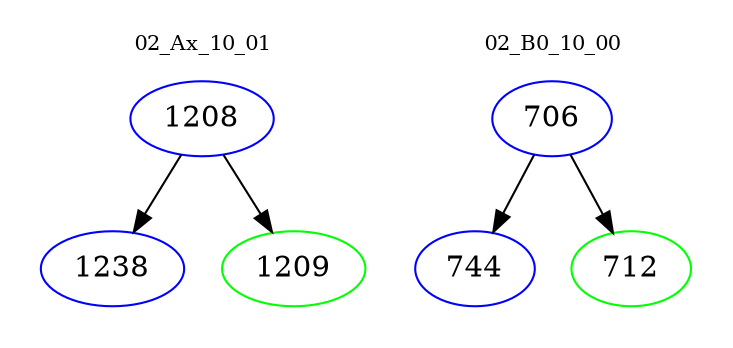 digraph{
subgraph cluster_0 {
color = white
label = "02_Ax_10_01";
fontsize=10;
T0_1208 [label="1208", color="blue"]
T0_1208 -> T0_1238 [color="black"]
T0_1238 [label="1238", color="blue"]
T0_1208 -> T0_1209 [color="black"]
T0_1209 [label="1209", color="green"]
}
subgraph cluster_1 {
color = white
label = "02_B0_10_00";
fontsize=10;
T1_706 [label="706", color="blue"]
T1_706 -> T1_744 [color="black"]
T1_744 [label="744", color="blue"]
T1_706 -> T1_712 [color="black"]
T1_712 [label="712", color="green"]
}
}

